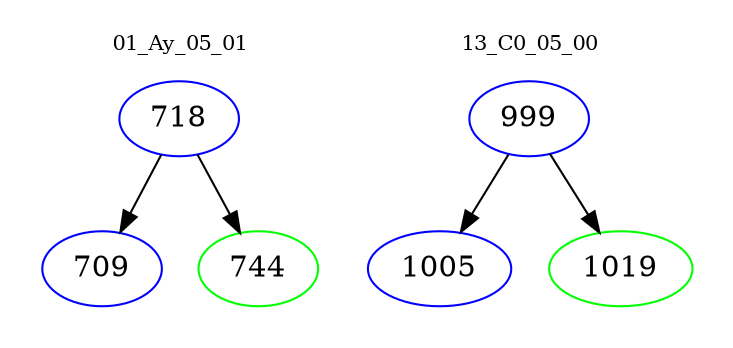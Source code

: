 digraph{
subgraph cluster_0 {
color = white
label = "01_Ay_05_01";
fontsize=10;
T0_718 [label="718", color="blue"]
T0_718 -> T0_709 [color="black"]
T0_709 [label="709", color="blue"]
T0_718 -> T0_744 [color="black"]
T0_744 [label="744", color="green"]
}
subgraph cluster_1 {
color = white
label = "13_C0_05_00";
fontsize=10;
T1_999 [label="999", color="blue"]
T1_999 -> T1_1005 [color="black"]
T1_1005 [label="1005", color="blue"]
T1_999 -> T1_1019 [color="black"]
T1_1019 [label="1019", color="green"]
}
}
